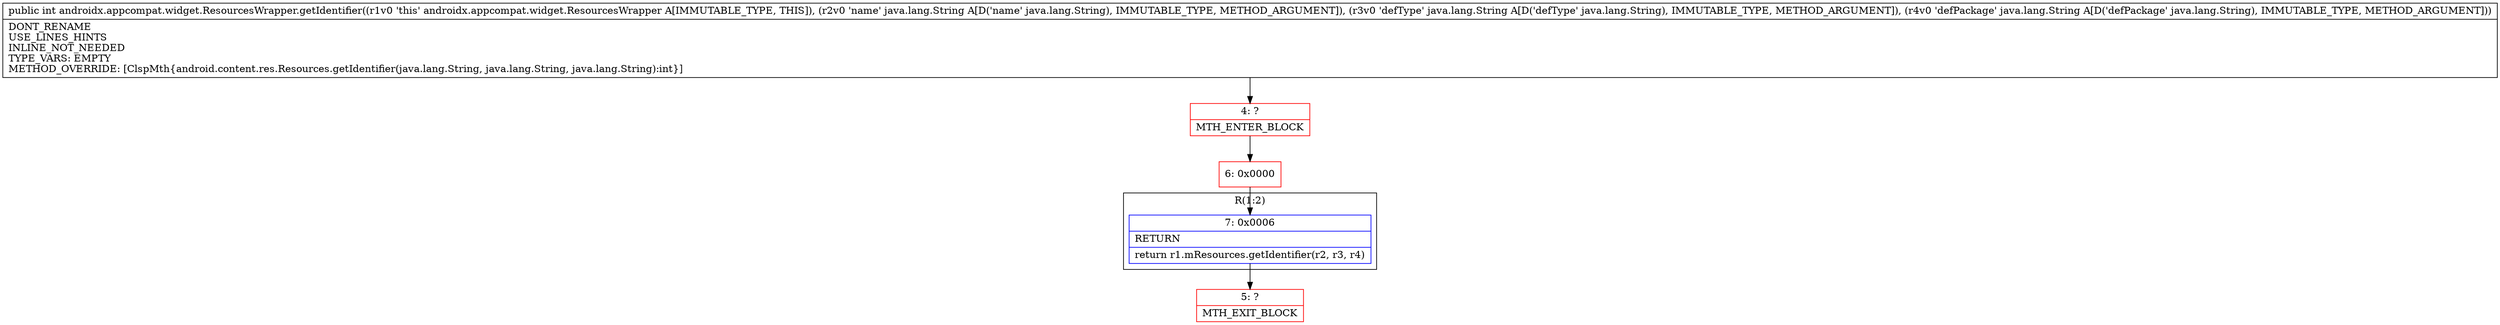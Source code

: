 digraph "CFG forandroidx.appcompat.widget.ResourcesWrapper.getIdentifier(Ljava\/lang\/String;Ljava\/lang\/String;Ljava\/lang\/String;)I" {
subgraph cluster_Region_1989294475 {
label = "R(1:2)";
node [shape=record,color=blue];
Node_7 [shape=record,label="{7\:\ 0x0006|RETURN\l|return r1.mResources.getIdentifier(r2, r3, r4)\l}"];
}
Node_4 [shape=record,color=red,label="{4\:\ ?|MTH_ENTER_BLOCK\l}"];
Node_6 [shape=record,color=red,label="{6\:\ 0x0000}"];
Node_5 [shape=record,color=red,label="{5\:\ ?|MTH_EXIT_BLOCK\l}"];
MethodNode[shape=record,label="{public int androidx.appcompat.widget.ResourcesWrapper.getIdentifier((r1v0 'this' androidx.appcompat.widget.ResourcesWrapper A[IMMUTABLE_TYPE, THIS]), (r2v0 'name' java.lang.String A[D('name' java.lang.String), IMMUTABLE_TYPE, METHOD_ARGUMENT]), (r3v0 'defType' java.lang.String A[D('defType' java.lang.String), IMMUTABLE_TYPE, METHOD_ARGUMENT]), (r4v0 'defPackage' java.lang.String A[D('defPackage' java.lang.String), IMMUTABLE_TYPE, METHOD_ARGUMENT]))  | DONT_RENAME\lUSE_LINES_HINTS\lINLINE_NOT_NEEDED\lTYPE_VARS: EMPTY\lMETHOD_OVERRIDE: [ClspMth\{android.content.res.Resources.getIdentifier(java.lang.String, java.lang.String, java.lang.String):int\}]\l}"];
MethodNode -> Node_4;Node_7 -> Node_5;
Node_4 -> Node_6;
Node_6 -> Node_7;
}

